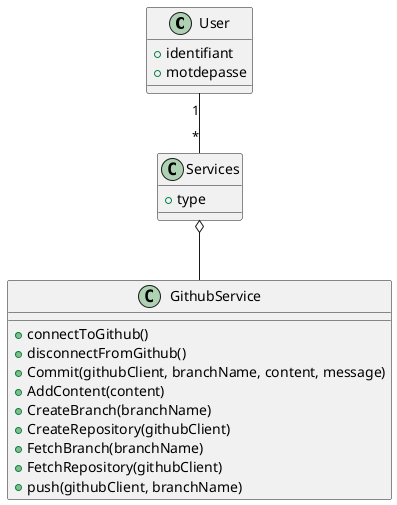 @startuml "PennyLaneService"

class User {
    +identifiant
    +motdepasse
}

class Services {
    +type
}

class GithubService {
    +connectToGithub()
    +disconnectFromGithub()
    +Commit(githubClient, branchName, content, message)
    +AddContent(content)
    +CreateBranch(branchName) 
    +CreateRepository(githubClient)
    +FetchBranch(branchName)
    +FetchRepository(githubClient) 
    +push(githubClient, branchName) 
}

User "1" -- "*" Services 
Services o-- GithubService

@enduml
